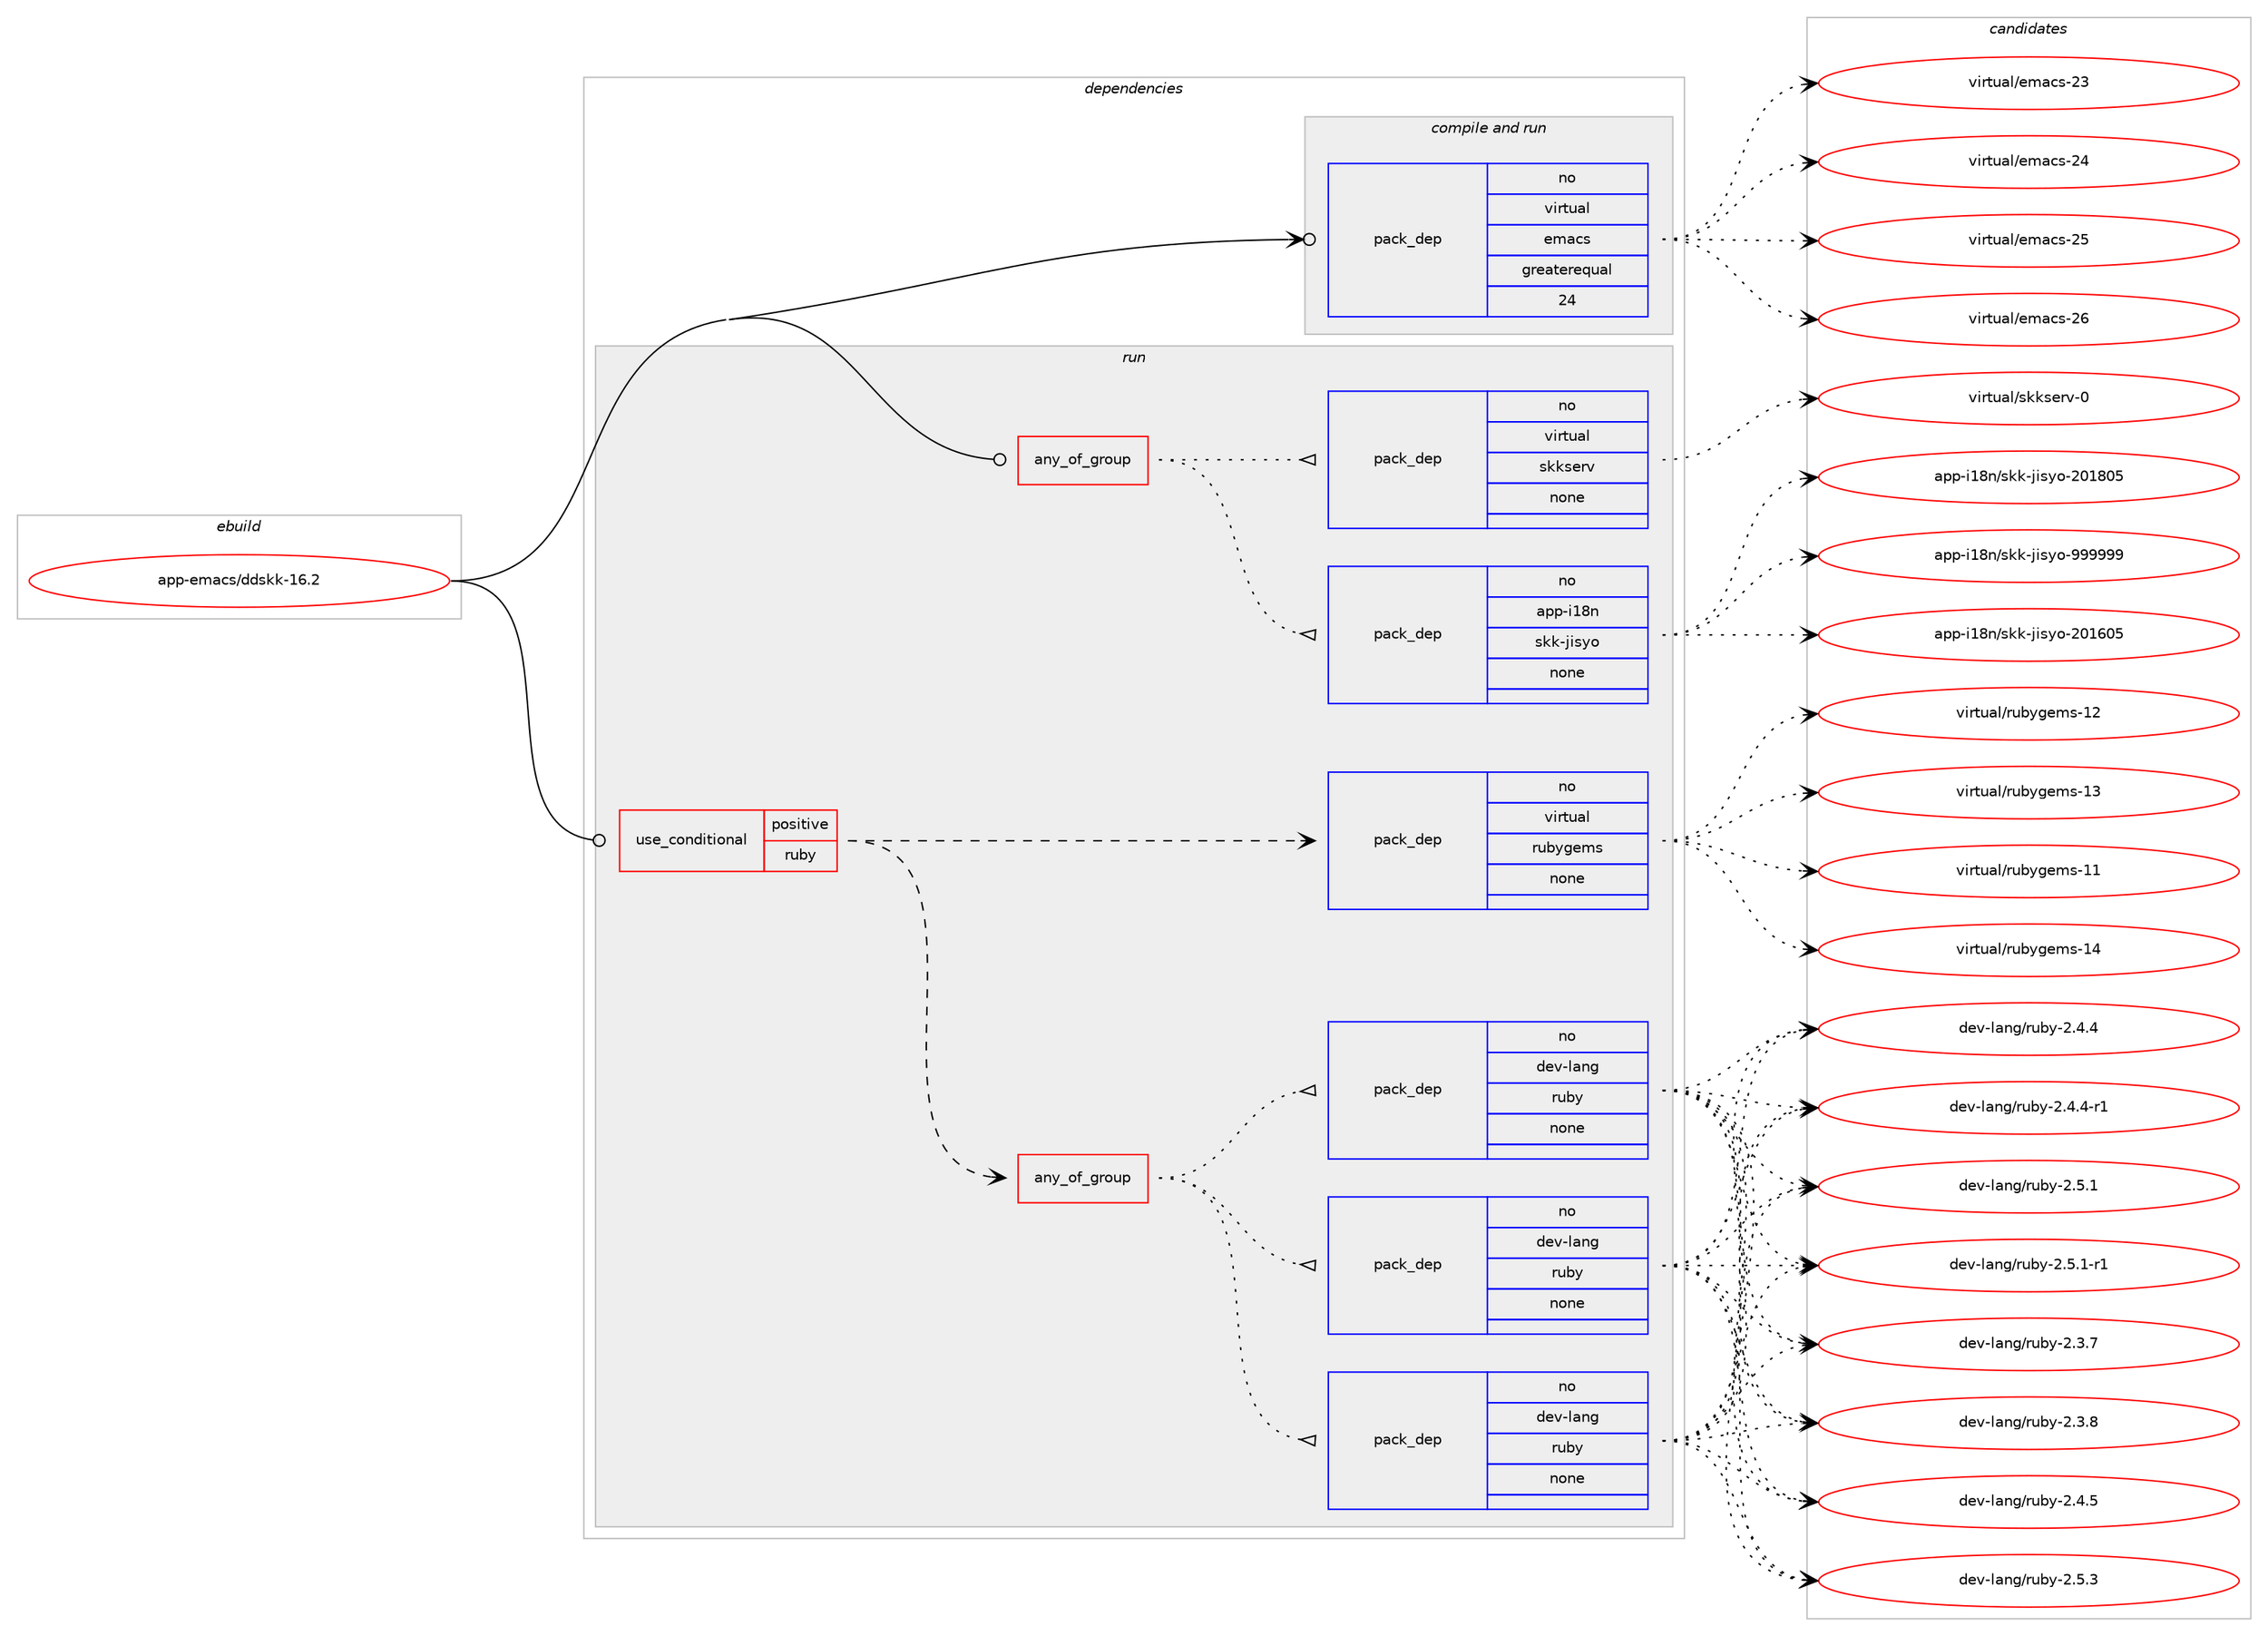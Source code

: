 digraph prolog {

# *************
# Graph options
# *************

newrank=true;
concentrate=true;
compound=true;
graph [rankdir=LR,fontname=Helvetica,fontsize=10,ranksep=1.5];#, ranksep=2.5, nodesep=0.2];
edge  [arrowhead=vee];
node  [fontname=Helvetica,fontsize=10];

# **********
# The ebuild
# **********

subgraph cluster_leftcol {
color=gray;
rank=same;
label=<<i>ebuild</i>>;
id [label="app-emacs/ddskk-16.2", color=red, width=4, href="../app-emacs/ddskk-16.2.svg"];
}

# ****************
# The dependencies
# ****************

subgraph cluster_midcol {
color=gray;
label=<<i>dependencies</i>>;
subgraph cluster_compile {
fillcolor="#eeeeee";
style=filled;
label=<<i>compile</i>>;
}
subgraph cluster_compileandrun {
fillcolor="#eeeeee";
style=filled;
label=<<i>compile and run</i>>;
subgraph pack1654 {
dependency2068 [label=<<TABLE BORDER="0" CELLBORDER="1" CELLSPACING="0" CELLPADDING="4" WIDTH="220"><TR><TD ROWSPAN="6" CELLPADDING="30">pack_dep</TD></TR><TR><TD WIDTH="110">no</TD></TR><TR><TD>virtual</TD></TR><TR><TD>emacs</TD></TR><TR><TD>greaterequal</TD></TR><TR><TD>24</TD></TR></TABLE>>, shape=none, color=blue];
}
id:e -> dependency2068:w [weight=20,style="solid",arrowhead="odotvee"];
}
subgraph cluster_run {
fillcolor="#eeeeee";
style=filled;
label=<<i>run</i>>;
subgraph any74 {
dependency2069 [label=<<TABLE BORDER="0" CELLBORDER="1" CELLSPACING="0" CELLPADDING="4"><TR><TD CELLPADDING="10">any_of_group</TD></TR></TABLE>>, shape=none, color=red];subgraph pack1655 {
dependency2070 [label=<<TABLE BORDER="0" CELLBORDER="1" CELLSPACING="0" CELLPADDING="4" WIDTH="220"><TR><TD ROWSPAN="6" CELLPADDING="30">pack_dep</TD></TR><TR><TD WIDTH="110">no</TD></TR><TR><TD>app-i18n</TD></TR><TR><TD>skk-jisyo</TD></TR><TR><TD>none</TD></TR><TR><TD></TD></TR></TABLE>>, shape=none, color=blue];
}
dependency2069:e -> dependency2070:w [weight=20,style="dotted",arrowhead="oinv"];
subgraph pack1656 {
dependency2071 [label=<<TABLE BORDER="0" CELLBORDER="1" CELLSPACING="0" CELLPADDING="4" WIDTH="220"><TR><TD ROWSPAN="6" CELLPADDING="30">pack_dep</TD></TR><TR><TD WIDTH="110">no</TD></TR><TR><TD>virtual</TD></TR><TR><TD>skkserv</TD></TR><TR><TD>none</TD></TR><TR><TD></TD></TR></TABLE>>, shape=none, color=blue];
}
dependency2069:e -> dependency2071:w [weight=20,style="dotted",arrowhead="oinv"];
}
id:e -> dependency2069:w [weight=20,style="solid",arrowhead="odot"];
subgraph cond334 {
dependency2072 [label=<<TABLE BORDER="0" CELLBORDER="1" CELLSPACING="0" CELLPADDING="4"><TR><TD ROWSPAN="3" CELLPADDING="10">use_conditional</TD></TR><TR><TD>positive</TD></TR><TR><TD>ruby</TD></TR></TABLE>>, shape=none, color=red];
subgraph any75 {
dependency2073 [label=<<TABLE BORDER="0" CELLBORDER="1" CELLSPACING="0" CELLPADDING="4"><TR><TD CELLPADDING="10">any_of_group</TD></TR></TABLE>>, shape=none, color=red];subgraph pack1657 {
dependency2074 [label=<<TABLE BORDER="0" CELLBORDER="1" CELLSPACING="0" CELLPADDING="4" WIDTH="220"><TR><TD ROWSPAN="6" CELLPADDING="30">pack_dep</TD></TR><TR><TD WIDTH="110">no</TD></TR><TR><TD>dev-lang</TD></TR><TR><TD>ruby</TD></TR><TR><TD>none</TD></TR><TR><TD></TD></TR></TABLE>>, shape=none, color=blue];
}
dependency2073:e -> dependency2074:w [weight=20,style="dotted",arrowhead="oinv"];
subgraph pack1658 {
dependency2075 [label=<<TABLE BORDER="0" CELLBORDER="1" CELLSPACING="0" CELLPADDING="4" WIDTH="220"><TR><TD ROWSPAN="6" CELLPADDING="30">pack_dep</TD></TR><TR><TD WIDTH="110">no</TD></TR><TR><TD>dev-lang</TD></TR><TR><TD>ruby</TD></TR><TR><TD>none</TD></TR><TR><TD></TD></TR></TABLE>>, shape=none, color=blue];
}
dependency2073:e -> dependency2075:w [weight=20,style="dotted",arrowhead="oinv"];
subgraph pack1659 {
dependency2076 [label=<<TABLE BORDER="0" CELLBORDER="1" CELLSPACING="0" CELLPADDING="4" WIDTH="220"><TR><TD ROWSPAN="6" CELLPADDING="30">pack_dep</TD></TR><TR><TD WIDTH="110">no</TD></TR><TR><TD>dev-lang</TD></TR><TR><TD>ruby</TD></TR><TR><TD>none</TD></TR><TR><TD></TD></TR></TABLE>>, shape=none, color=blue];
}
dependency2073:e -> dependency2076:w [weight=20,style="dotted",arrowhead="oinv"];
}
dependency2072:e -> dependency2073:w [weight=20,style="dashed",arrowhead="vee"];
subgraph pack1660 {
dependency2077 [label=<<TABLE BORDER="0" CELLBORDER="1" CELLSPACING="0" CELLPADDING="4" WIDTH="220"><TR><TD ROWSPAN="6" CELLPADDING="30">pack_dep</TD></TR><TR><TD WIDTH="110">no</TD></TR><TR><TD>virtual</TD></TR><TR><TD>rubygems</TD></TR><TR><TD>none</TD></TR><TR><TD></TD></TR></TABLE>>, shape=none, color=blue];
}
dependency2072:e -> dependency2077:w [weight=20,style="dashed",arrowhead="vee"];
}
id:e -> dependency2072:w [weight=20,style="solid",arrowhead="odot"];
}
}

# **************
# The candidates
# **************

subgraph cluster_choices {
rank=same;
color=gray;
label=<<i>candidates</i>>;

subgraph choice1654 {
color=black;
nodesep=1;
choice11810511411611797108471011099799115455051 [label="virtual/emacs-23", color=red, width=4,href="../virtual/emacs-23.svg"];
choice11810511411611797108471011099799115455052 [label="virtual/emacs-24", color=red, width=4,href="../virtual/emacs-24.svg"];
choice11810511411611797108471011099799115455053 [label="virtual/emacs-25", color=red, width=4,href="../virtual/emacs-25.svg"];
choice11810511411611797108471011099799115455054 [label="virtual/emacs-26", color=red, width=4,href="../virtual/emacs-26.svg"];
dependency2068:e -> choice11810511411611797108471011099799115455051:w [style=dotted,weight="100"];
dependency2068:e -> choice11810511411611797108471011099799115455052:w [style=dotted,weight="100"];
dependency2068:e -> choice11810511411611797108471011099799115455053:w [style=dotted,weight="100"];
dependency2068:e -> choice11810511411611797108471011099799115455054:w [style=dotted,weight="100"];
}
subgraph choice1655 {
color=black;
nodesep=1;
choice97112112451054956110471151071074510610511512111145504849544853 [label="app-i18n/skk-jisyo-201605", color=red, width=4,href="../app-i18n/skk-jisyo-201605.svg"];
choice97112112451054956110471151071074510610511512111145504849564853 [label="app-i18n/skk-jisyo-201805", color=red, width=4,href="../app-i18n/skk-jisyo-201805.svg"];
choice97112112451054956110471151071074510610511512111145575757575757 [label="app-i18n/skk-jisyo-999999", color=red, width=4,href="../app-i18n/skk-jisyo-999999.svg"];
dependency2070:e -> choice97112112451054956110471151071074510610511512111145504849544853:w [style=dotted,weight="100"];
dependency2070:e -> choice97112112451054956110471151071074510610511512111145504849564853:w [style=dotted,weight="100"];
dependency2070:e -> choice97112112451054956110471151071074510610511512111145575757575757:w [style=dotted,weight="100"];
}
subgraph choice1656 {
color=black;
nodesep=1;
choice11810511411611797108471151071071151011141184548 [label="virtual/skkserv-0", color=red, width=4,href="../virtual/skkserv-0.svg"];
dependency2071:e -> choice11810511411611797108471151071071151011141184548:w [style=dotted,weight="100"];
}
subgraph choice1657 {
color=black;
nodesep=1;
choice10010111845108971101034711411798121455046524652 [label="dev-lang/ruby-2.4.4", color=red, width=4,href="../dev-lang/ruby-2.4.4.svg"];
choice100101118451089711010347114117981214550465246524511449 [label="dev-lang/ruby-2.4.4-r1", color=red, width=4,href="../dev-lang/ruby-2.4.4-r1.svg"];
choice10010111845108971101034711411798121455046534649 [label="dev-lang/ruby-2.5.1", color=red, width=4,href="../dev-lang/ruby-2.5.1.svg"];
choice100101118451089711010347114117981214550465346494511449 [label="dev-lang/ruby-2.5.1-r1", color=red, width=4,href="../dev-lang/ruby-2.5.1-r1.svg"];
choice10010111845108971101034711411798121455046514655 [label="dev-lang/ruby-2.3.7", color=red, width=4,href="../dev-lang/ruby-2.3.7.svg"];
choice10010111845108971101034711411798121455046514656 [label="dev-lang/ruby-2.3.8", color=red, width=4,href="../dev-lang/ruby-2.3.8.svg"];
choice10010111845108971101034711411798121455046524653 [label="dev-lang/ruby-2.4.5", color=red, width=4,href="../dev-lang/ruby-2.4.5.svg"];
choice10010111845108971101034711411798121455046534651 [label="dev-lang/ruby-2.5.3", color=red, width=4,href="../dev-lang/ruby-2.5.3.svg"];
dependency2074:e -> choice10010111845108971101034711411798121455046524652:w [style=dotted,weight="100"];
dependency2074:e -> choice100101118451089711010347114117981214550465246524511449:w [style=dotted,weight="100"];
dependency2074:e -> choice10010111845108971101034711411798121455046534649:w [style=dotted,weight="100"];
dependency2074:e -> choice100101118451089711010347114117981214550465346494511449:w [style=dotted,weight="100"];
dependency2074:e -> choice10010111845108971101034711411798121455046514655:w [style=dotted,weight="100"];
dependency2074:e -> choice10010111845108971101034711411798121455046514656:w [style=dotted,weight="100"];
dependency2074:e -> choice10010111845108971101034711411798121455046524653:w [style=dotted,weight="100"];
dependency2074:e -> choice10010111845108971101034711411798121455046534651:w [style=dotted,weight="100"];
}
subgraph choice1658 {
color=black;
nodesep=1;
choice10010111845108971101034711411798121455046524652 [label="dev-lang/ruby-2.4.4", color=red, width=4,href="../dev-lang/ruby-2.4.4.svg"];
choice100101118451089711010347114117981214550465246524511449 [label="dev-lang/ruby-2.4.4-r1", color=red, width=4,href="../dev-lang/ruby-2.4.4-r1.svg"];
choice10010111845108971101034711411798121455046534649 [label="dev-lang/ruby-2.5.1", color=red, width=4,href="../dev-lang/ruby-2.5.1.svg"];
choice100101118451089711010347114117981214550465346494511449 [label="dev-lang/ruby-2.5.1-r1", color=red, width=4,href="../dev-lang/ruby-2.5.1-r1.svg"];
choice10010111845108971101034711411798121455046514655 [label="dev-lang/ruby-2.3.7", color=red, width=4,href="../dev-lang/ruby-2.3.7.svg"];
choice10010111845108971101034711411798121455046514656 [label="dev-lang/ruby-2.3.8", color=red, width=4,href="../dev-lang/ruby-2.3.8.svg"];
choice10010111845108971101034711411798121455046524653 [label="dev-lang/ruby-2.4.5", color=red, width=4,href="../dev-lang/ruby-2.4.5.svg"];
choice10010111845108971101034711411798121455046534651 [label="dev-lang/ruby-2.5.3", color=red, width=4,href="../dev-lang/ruby-2.5.3.svg"];
dependency2075:e -> choice10010111845108971101034711411798121455046524652:w [style=dotted,weight="100"];
dependency2075:e -> choice100101118451089711010347114117981214550465246524511449:w [style=dotted,weight="100"];
dependency2075:e -> choice10010111845108971101034711411798121455046534649:w [style=dotted,weight="100"];
dependency2075:e -> choice100101118451089711010347114117981214550465346494511449:w [style=dotted,weight="100"];
dependency2075:e -> choice10010111845108971101034711411798121455046514655:w [style=dotted,weight="100"];
dependency2075:e -> choice10010111845108971101034711411798121455046514656:w [style=dotted,weight="100"];
dependency2075:e -> choice10010111845108971101034711411798121455046524653:w [style=dotted,weight="100"];
dependency2075:e -> choice10010111845108971101034711411798121455046534651:w [style=dotted,weight="100"];
}
subgraph choice1659 {
color=black;
nodesep=1;
choice10010111845108971101034711411798121455046524652 [label="dev-lang/ruby-2.4.4", color=red, width=4,href="../dev-lang/ruby-2.4.4.svg"];
choice100101118451089711010347114117981214550465246524511449 [label="dev-lang/ruby-2.4.4-r1", color=red, width=4,href="../dev-lang/ruby-2.4.4-r1.svg"];
choice10010111845108971101034711411798121455046534649 [label="dev-lang/ruby-2.5.1", color=red, width=4,href="../dev-lang/ruby-2.5.1.svg"];
choice100101118451089711010347114117981214550465346494511449 [label="dev-lang/ruby-2.5.1-r1", color=red, width=4,href="../dev-lang/ruby-2.5.1-r1.svg"];
choice10010111845108971101034711411798121455046514655 [label="dev-lang/ruby-2.3.7", color=red, width=4,href="../dev-lang/ruby-2.3.7.svg"];
choice10010111845108971101034711411798121455046514656 [label="dev-lang/ruby-2.3.8", color=red, width=4,href="../dev-lang/ruby-2.3.8.svg"];
choice10010111845108971101034711411798121455046524653 [label="dev-lang/ruby-2.4.5", color=red, width=4,href="../dev-lang/ruby-2.4.5.svg"];
choice10010111845108971101034711411798121455046534651 [label="dev-lang/ruby-2.5.3", color=red, width=4,href="../dev-lang/ruby-2.5.3.svg"];
dependency2076:e -> choice10010111845108971101034711411798121455046524652:w [style=dotted,weight="100"];
dependency2076:e -> choice100101118451089711010347114117981214550465246524511449:w [style=dotted,weight="100"];
dependency2076:e -> choice10010111845108971101034711411798121455046534649:w [style=dotted,weight="100"];
dependency2076:e -> choice100101118451089711010347114117981214550465346494511449:w [style=dotted,weight="100"];
dependency2076:e -> choice10010111845108971101034711411798121455046514655:w [style=dotted,weight="100"];
dependency2076:e -> choice10010111845108971101034711411798121455046514656:w [style=dotted,weight="100"];
dependency2076:e -> choice10010111845108971101034711411798121455046524653:w [style=dotted,weight="100"];
dependency2076:e -> choice10010111845108971101034711411798121455046534651:w [style=dotted,weight="100"];
}
subgraph choice1660 {
color=black;
nodesep=1;
choice118105114116117971084711411798121103101109115454950 [label="virtual/rubygems-12", color=red, width=4,href="../virtual/rubygems-12.svg"];
choice118105114116117971084711411798121103101109115454951 [label="virtual/rubygems-13", color=red, width=4,href="../virtual/rubygems-13.svg"];
choice118105114116117971084711411798121103101109115454949 [label="virtual/rubygems-11", color=red, width=4,href="../virtual/rubygems-11.svg"];
choice118105114116117971084711411798121103101109115454952 [label="virtual/rubygems-14", color=red, width=4,href="../virtual/rubygems-14.svg"];
dependency2077:e -> choice118105114116117971084711411798121103101109115454950:w [style=dotted,weight="100"];
dependency2077:e -> choice118105114116117971084711411798121103101109115454951:w [style=dotted,weight="100"];
dependency2077:e -> choice118105114116117971084711411798121103101109115454949:w [style=dotted,weight="100"];
dependency2077:e -> choice118105114116117971084711411798121103101109115454952:w [style=dotted,weight="100"];
}
}

}
